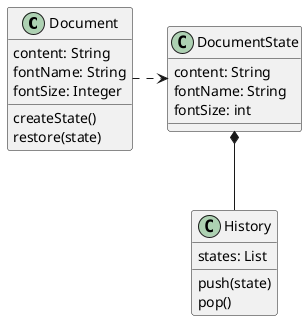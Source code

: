 @startuml

class Document {
 content: String
 fontName: String
 fontSize: Integer
 createState()
 restore(state)
}

class DocumentState {
    content: String
    fontName: String
    fontSize: int
}

class History {
    states: List
    push(state)
    pop()
}

Document .right.> DocumentState
DocumentState *-- History
@enduml
